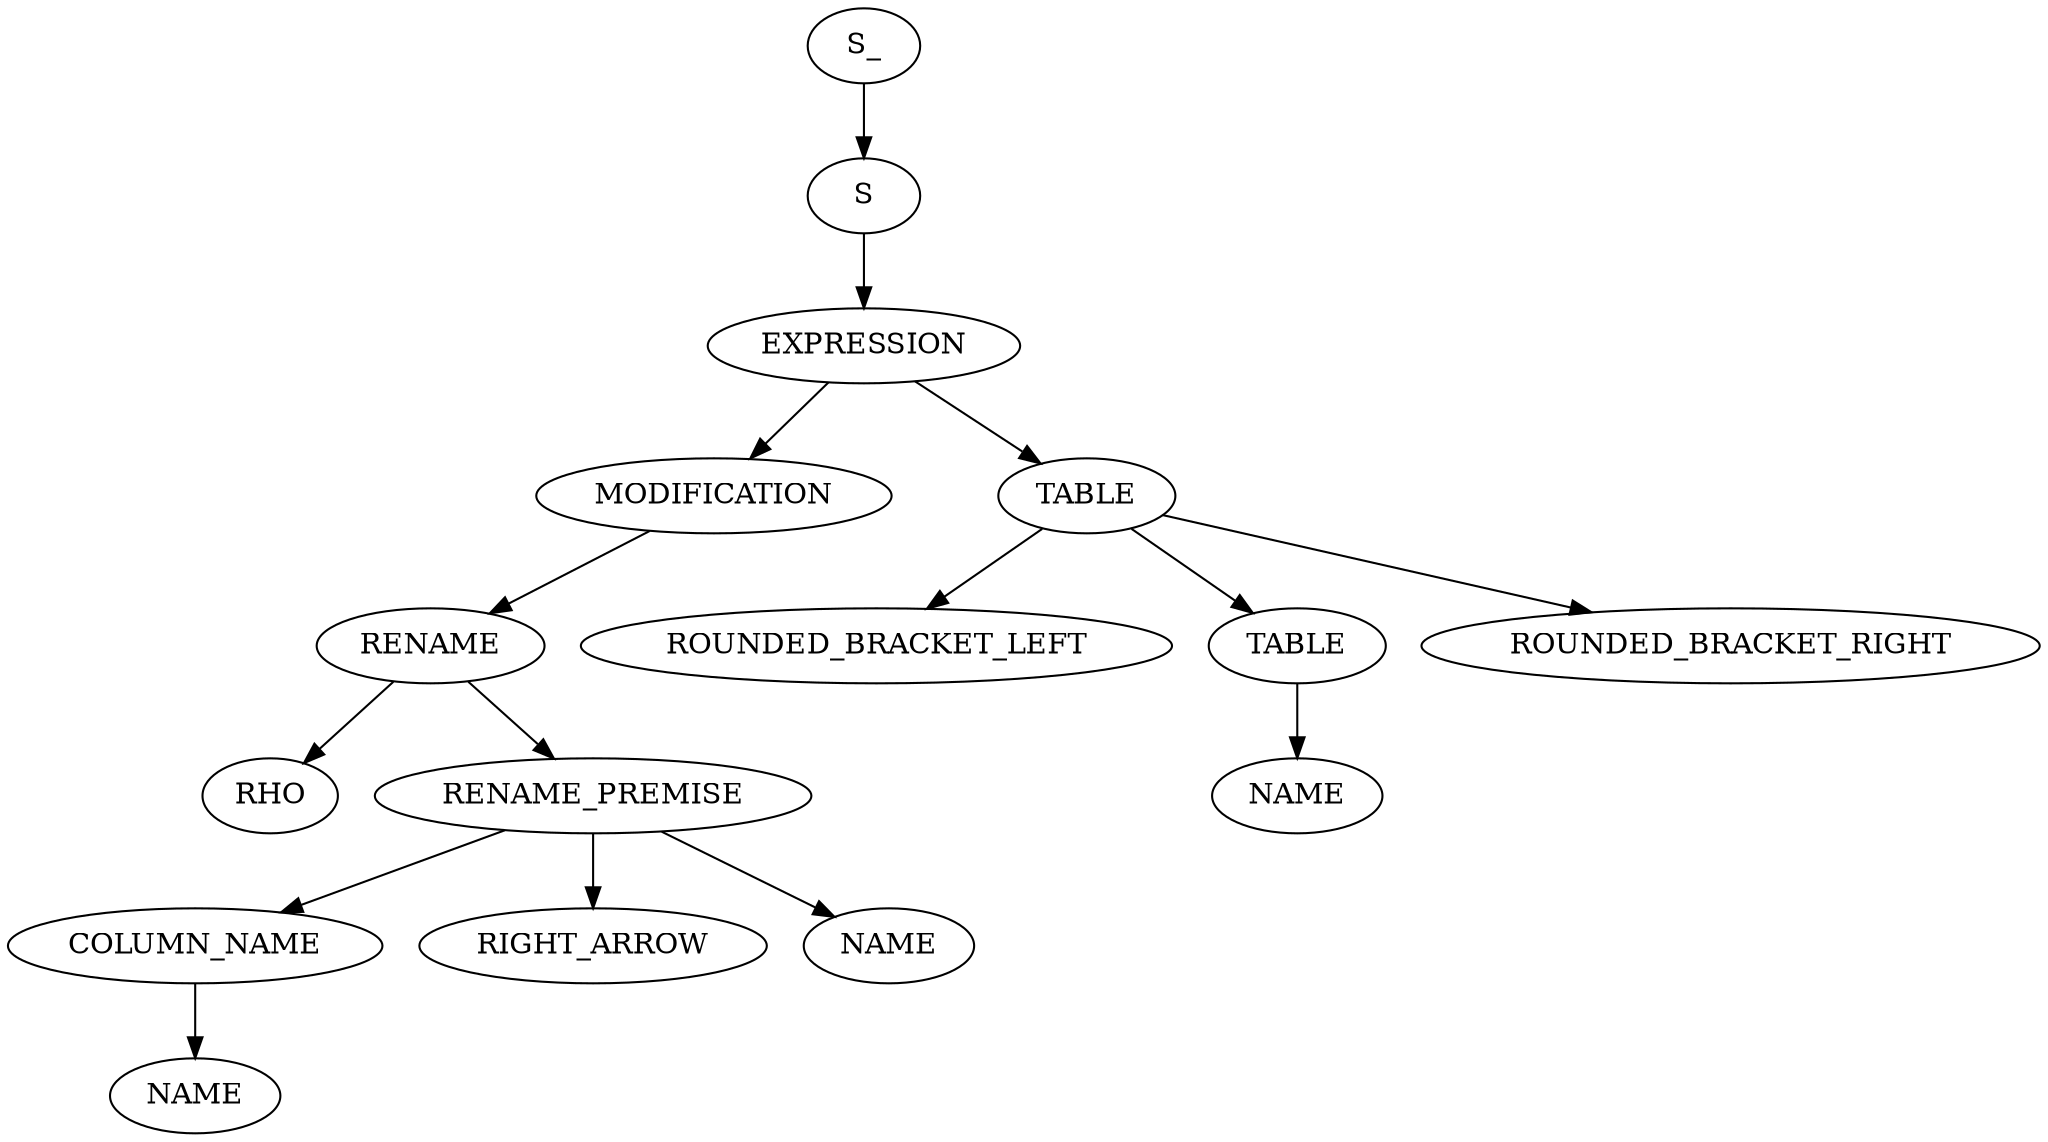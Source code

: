 digraph ParseTree {
  0 [label="S_"];
  0 -> 1
  1 [label="S"];
  1 -> 2
  2 [label="EXPRESSION"];
  2 -> 3
  3 [label="MODIFICATION"];
  3 -> 4
  4 [label="RENAME"];
  4 -> 5
  5 [label="RHO"];
  4 -> 6
  6 [label="RENAME_PREMISE"];
  6 -> 7
  7 [label="COLUMN_NAME"];
  7 -> 8
  8 [label="NAME"];
  6 -> 9
  9 [label="RIGHT_ARROW"];
  6 -> 10
  10 [label="NAME"];
  2 -> 11
  11 [label="TABLE"];
  11 -> 12
  12 [label="ROUNDED_BRACKET_LEFT"];
  11 -> 13
  13 [label="TABLE"];
  13 -> 14
  14 [label="NAME"];
  11 -> 15
  15 [label="ROUNDED_BRACKET_RIGHT"];
}
